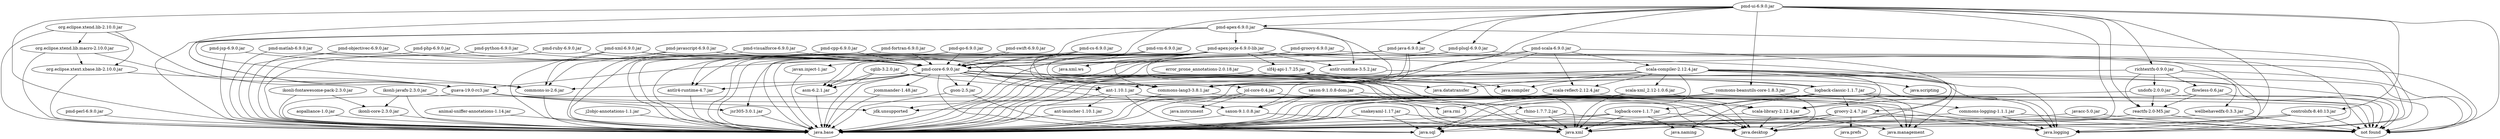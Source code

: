 digraph "summary" {
  "animal-sniffer-annotations-1.14.jar"              -> "java.base";
  "ant-1.10.1.jar"                                   -> "ant-launcher-1.10.1.jar";
  "ant-1.10.1.jar"                                   -> "java.base";
  "ant-1.10.1.jar"                                   -> "java.management";
  "ant-1.10.1.jar"                                   -> "java.rmi";
  "ant-1.10.1.jar"                                   -> "java.sql";
  "ant-1.10.1.jar"                                   -> "java.xml";
  "ant-launcher-1.10.1.jar"                          -> "java.base";
  "antlr4-runtime-4.7.jar"                           -> "java.base";
  "antlr-runtime-3.5.2.jar"                          -> "java.base";
  "antlr-runtime-3.5.2.jar"                          -> "not found";
  "aopalliance-1.0.jar"                              -> "java.base";
  "asm-6.2.1.jar"                                    -> "java.base";
  "cglib-3.2.0.jar"                                  -> "ant-1.10.1.jar";
  "cglib-3.2.0.jar"                                  -> "asm-6.2.1.jar";
  "cglib-3.2.0.jar"                                  -> "java.base";
  "cglib-3.2.0.jar"                                  -> "java.desktop";
  "commons-beanutils-core-1.8.3.jar"                 -> "commons-logging-1.1.1.jar";
  "commons-beanutils-core-1.8.3.jar"                 -> "java.base";
  "commons-beanutils-core-1.8.3.jar"                 -> "java.desktop";
  "commons-beanutils-core-1.8.3.jar"                 -> "java.sql";
  "commons-io-2.6.jar"                               -> "java.base";
  "commons-lang3-3.8.1.jar"                          -> "java.base";
  "commons-lang3-3.8.1.jar"                          -> "java.desktop";
  "commons-logging-1.1.1.jar"                        -> "java.base";
  "commons-logging-1.1.1.jar"                        -> "java.logging";
  "commons-logging-1.1.1.jar"                        -> "not found";
  "controlsfx-8.40.13.jar"                           -> "java.base";
  "controlsfx-8.40.13.jar"                           -> "java.desktop";
  "controlsfx-8.40.13.jar"                           -> "java.logging";
  "controlsfx-8.40.13.jar"                           -> "not found";
  "error_prone_annotations-2.0.18.jar"               -> "java.base";
  "error_prone_annotations-2.0.18.jar"               -> "java.compiler";
  "flowless-0.6.jar"                                 -> "java.base";
  "flowless-0.6.jar"                                 -> "not found";
  "flowless-0.6.jar"                                 -> "reactfx-2.0-M5.jar";
  "groovy-2.4.7.jar"                                 -> "java.base";
  "groovy-2.4.7.jar"                                 -> "java.desktop";
  "groovy-2.4.7.jar"                                 -> "java.logging";
  "groovy-2.4.7.jar"                                 -> "java.prefs";
  "groovy-2.4.7.jar"                                 -> "java.sql";
  "groovy-2.4.7.jar"                                 -> "java.xml";
  "groovy-2.4.7.jar"                                 -> "not found";
  "gson-2.5.jar"                                     -> "java.base";
  "gson-2.5.jar"                                     -> "java.sql";
  "guava-19.0-rc3.jar"                               -> "java.base";
  "guava-19.0-rc3.jar"                               -> "java.logging";
  "guava-19.0-rc3.jar"                               -> "jdk.unsupported";
  "guava-19.0-rc3.jar"                               -> "jsr305-3.0.1.jar";
  "ikonli-core-2.3.0.jar"                            -> "java.base";
  "ikonli-fontawesome-pack-2.3.0.jar"                -> "ikonli-core-2.3.0.jar";
  "ikonli-fontawesome-pack-2.3.0.jar"                -> "java.base";
  "ikonli-javafx-2.3.0.jar"                          -> "ikonli-core-2.3.0.jar";
  "ikonli-javafx-2.3.0.jar"                          -> "java.base";
  "ikonli-javafx-2.3.0.jar"                          -> "not found";
  "j2objc-annotations-1.1.jar"                       -> "java.base";
  "javacc-5.0.jar"                                   -> "java.base";
  "javacc-5.0.jar"                                   -> "not found";
  "javax.inject-1.jar"                               -> "java.base";
  "jcommander-1.48.jar"                              -> "java.base";
  "jol-core-0.4.jar"                                 -> "java.base";
  "jol-core-0.4.jar"                                 -> "java.desktop";
  "jol-core-0.4.jar"                                 -> "java.instrument";
  "jol-core-0.4.jar"                                 -> "java.management";
  "jol-core-0.4.jar"                                 -> "jdk.unsupported";
  "jsr305-3.0.1.jar"                                 -> "java.base";
  "logback-classic-1.1.7.jar"                        -> "groovy-2.4.7.jar";
  "logback-classic-1.1.7.jar"                        -> "java.base";
  "logback-classic-1.1.7.jar"                        -> "java.logging";
  "logback-classic-1.1.7.jar"                        -> "java.management";
  "logback-classic-1.1.7.jar"                        -> "java.naming";
  "logback-classic-1.1.7.jar"                        -> "java.sql";
  "logback-classic-1.1.7.jar"                        -> "java.xml";
  "logback-classic-1.1.7.jar"                        -> "logback-core-1.1.7.jar";
  "logback-classic-1.1.7.jar"                        -> "not found";
  "logback-classic-1.1.7.jar"                        -> "slf4j-api-1.7.25.jar";
  "logback-core-1.1.7.jar"                           -> "java.base";
  "logback-core-1.1.7.jar"                           -> "java.naming";
  "logback-core-1.1.7.jar"                           -> "java.sql";
  "logback-core-1.1.7.jar"                           -> "java.xml";
  "logback-core-1.1.7.jar"                           -> "not found";
  "org.eclipse.xtend.lib-2.10.0.jar"                 -> "guava-19.0-rc3.jar";
  "org.eclipse.xtend.lib-2.10.0.jar"                 -> "java.base";
  "org.eclipse.xtend.lib-2.10.0.jar"                 -> "org.eclipse.xtend.lib.macro-2.10.0.jar";
  "org.eclipse.xtend.lib-2.10.0.jar"                 -> "org.eclipse.xtext.xbase.lib-2.10.0.jar";
  "org.eclipse.xtend.lib.macro-2.10.0.jar"           -> "guava-19.0-rc3.jar";
  "org.eclipse.xtend.lib.macro-2.10.0.jar"           -> "java.base";
  "org.eclipse.xtend.lib.macro-2.10.0.jar"           -> "org.eclipse.xtext.xbase.lib-2.10.0.jar";
  "org.eclipse.xtext.xbase.lib-2.10.0.jar"           -> "guava-19.0-rc3.jar";
  "org.eclipse.xtext.xbase.lib-2.10.0.jar"           -> "java.base";
  "pmd-apex-6.9.0.jar"                               -> "antlr-runtime-3.5.2.jar";
  "pmd-apex-6.9.0.jar"                               -> "commons-io-2.6.jar";
  "pmd-apex-6.9.0.jar"                               -> "commons-lang3-3.8.1.jar";
  "pmd-apex-6.9.0.jar"                               -> "guava-19.0-rc3.jar";
  "pmd-apex-6.9.0.jar"                               -> "java.base";
  "pmd-apex-6.9.0.jar"                               -> "java.logging";
  "pmd-apex-6.9.0.jar"                               -> "pmd-apex-jorje-6.9.0-lib.jar";
  "pmd-apex-6.9.0.jar"                               -> "pmd-core-6.9.0.jar";
  "pmd-apex-jorje-6.9.0-lib.jar"                     -> "antlr-runtime-3.5.2.jar";
  "pmd-apex-jorje-6.9.0-lib.jar"                     -> "asm-6.2.1.jar";
  "pmd-apex-jorje-6.9.0-lib.jar"                     -> "commons-lang3-3.8.1.jar";
  "pmd-apex-jorje-6.9.0-lib.jar"                     -> "gson-2.5.jar";
  "pmd-apex-jorje-6.9.0-lib.jar"                     -> "guava-19.0-rc3.jar";
  "pmd-apex-jorje-6.9.0-lib.jar"                     -> "java.base";
  "pmd-apex-jorje-6.9.0-lib.jar"                     -> "java.logging";
  "pmd-apex-jorje-6.9.0-lib.jar"                     -> "java.xml";
  "pmd-apex-jorje-6.9.0-lib.jar"                     -> "java.xml.ws";
  "pmd-apex-jorje-6.9.0-lib.jar"                     -> "javax.inject-1.jar";
  "pmd-apex-jorje-6.9.0-lib.jar"                     -> "jdk.unsupported";
  "pmd-apex-jorje-6.9.0-lib.jar"                     -> "jol-core-0.4.jar";
  "pmd-apex-jorje-6.9.0-lib.jar"                     -> "jsr305-3.0.1.jar";
  "pmd-apex-jorje-6.9.0-lib.jar"                     -> "not found";
  "pmd-apex-jorje-6.9.0-lib.jar"                     -> "slf4j-api-1.7.25.jar";
  "pmd-core-6.9.0.jar"                               -> "ant-1.10.1.jar";
  "pmd-core-6.9.0.jar"                               -> "antlr4-runtime-4.7.jar";
  "pmd-core-6.9.0.jar"                               -> "asm-6.2.1.jar";
  "pmd-core-6.9.0.jar"                               -> "commons-io-2.6.jar";
  "pmd-core-6.9.0.jar"                               -> "commons-lang3-3.8.1.jar";
  "pmd-core-6.9.0.jar"                               -> "gson-2.5.jar";
  "pmd-core-6.9.0.jar"                               -> "java.base";
  "pmd-core-6.9.0.jar"                               -> "java.datatransfer";
  "pmd-core-6.9.0.jar"                               -> "java.desktop";
  "pmd-core-6.9.0.jar"                               -> "java.logging";
  "pmd-core-6.9.0.jar"                               -> "java.sql";
  "pmd-core-6.9.0.jar"                               -> "java.xml";
  "pmd-core-6.9.0.jar"                               -> "jcommander-1.48.jar";
  "pmd-core-6.9.0.jar"                               -> "not found";
  "pmd-core-6.9.0.jar"                               -> "saxon-9.1.0.8.jar";
  "pmd-cpp-6.9.0.jar"                                -> "java.base";
  "pmd-cpp-6.9.0.jar"                                -> "pmd-core-6.9.0.jar";
  "pmd-cs-6.9.0.jar"                                 -> "commons-lang3-3.8.1.jar";
  "pmd-cs-6.9.0.jar"                                 -> "java.base";
  "pmd-cs-6.9.0.jar"                                 -> "pmd-core-6.9.0.jar";
  "pmd-fortran-6.9.0.jar"                            -> "java.base";
  "pmd-fortran-6.9.0.jar"                            -> "pmd-core-6.9.0.jar";
  "pmd-go-6.9.0.jar"                                 -> "antlr4-runtime-4.7.jar";
  "pmd-go-6.9.0.jar"                                 -> "java.base";
  "pmd-go-6.9.0.jar"                                 -> "pmd-core-6.9.0.jar";
  "pmd-groovy-6.9.0.jar"                             -> "groovy-2.4.7.jar";
  "pmd-groovy-6.9.0.jar"                             -> "java.base";
  "pmd-groovy-6.9.0.jar"                             -> "pmd-core-6.9.0.jar";
  "pmd-java-6.9.0.jar"                               -> "asm-6.2.1.jar";
  "pmd-java-6.9.0.jar"                               -> "commons-lang3-3.8.1.jar";
  "pmd-java-6.9.0.jar"                               -> "java.base";
  "pmd-java-6.9.0.jar"                               -> "java.logging";
  "pmd-java-6.9.0.jar"                               -> "pmd-core-6.9.0.jar";
  "pmd-java-6.9.0.jar"                               -> "saxon-9.1.0.8.jar";
  "pmd-javascript-6.9.0.jar"                         -> "commons-io-2.6.jar";
  "pmd-javascript-6.9.0.jar"                         -> "java.base";
  "pmd-javascript-6.9.0.jar"                         -> "pmd-core-6.9.0.jar";
  "pmd-javascript-6.9.0.jar"                         -> "rhino-1.7.7.2.jar";
  "pmd-jsp-6.9.0.jar"                                -> "java.base";
  "pmd-jsp-6.9.0.jar"                                -> "pmd-core-6.9.0.jar";
  "pmd-matlab-6.9.0.jar"                             -> "java.base";
  "pmd-matlab-6.9.0.jar"                             -> "pmd-core-6.9.0.jar";
  "pmd-objectivec-6.9.0.jar"                         -> "java.base";
  "pmd-objectivec-6.9.0.jar"                         -> "pmd-core-6.9.0.jar";
  "pmd-perl-6.9.0.jar"                               -> "java.base";
  "pmd-php-6.9.0.jar"                                -> "java.base";
  "pmd-php-6.9.0.jar"                                -> "pmd-core-6.9.0.jar";
  "pmd-plsql-6.9.0.jar"                              -> "java.base";
  "pmd-plsql-6.9.0.jar"                              -> "java.logging";
  "pmd-plsql-6.9.0.jar"                              -> "pmd-core-6.9.0.jar";
  "pmd-python-6.9.0.jar"                             -> "java.base";
  "pmd-python-6.9.0.jar"                             -> "pmd-core-6.9.0.jar";
  "pmd-ruby-6.9.0.jar"                               -> "java.base";
  "pmd-ruby-6.9.0.jar"                               -> "pmd-core-6.9.0.jar";
  "pmd-scala-6.9.0.jar"                              -> "commons-lang3-3.8.1.jar";
  "pmd-scala-6.9.0.jar"                              -> "java.base";
  "pmd-scala-6.9.0.jar"                              -> "pmd-core-6.9.0.jar";
  "pmd-scala-6.9.0.jar"                              -> "scala-compiler-2.12.4.jar";
  "pmd-scala-6.9.0.jar"                              -> "scala-library-2.12.4.jar";
  "pmd-scala-6.9.0.jar"                              -> "scala-reflect-2.12.4.jar";
  "pmd-swift-6.9.0.jar"                              -> "antlr4-runtime-4.7.jar";
  "pmd-swift-6.9.0.jar"                              -> "java.base";
  "pmd-swift-6.9.0.jar"                              -> "pmd-core-6.9.0.jar";
  "pmd-ui-6.9.0.jar"                                 -> "commons-beanutils-core-1.8.3.jar";
  "pmd-ui-6.9.0.jar"                                 -> "commons-io-2.6.jar";
  "pmd-ui-6.9.0.jar"                                 -> "commons-lang3-3.8.1.jar";
  "pmd-ui-6.9.0.jar"                                 -> "controlsfx-8.40.13.jar";
  "pmd-ui-6.9.0.jar"                                 -> "java.base";
  "pmd-ui-6.9.0.jar"                                 -> "java.desktop";
  "pmd-ui-6.9.0.jar"                                 -> "java.xml";
  "pmd-ui-6.9.0.jar"                                 -> "not found";
  "pmd-ui-6.9.0.jar"                                 -> "pmd-apex-6.9.0.jar";
  "pmd-ui-6.9.0.jar"                                 -> "pmd-core-6.9.0.jar";
  "pmd-ui-6.9.0.jar"                                 -> "pmd-java-6.9.0.jar";
  "pmd-ui-6.9.0.jar"                                 -> "pmd-plsql-6.9.0.jar";
  "pmd-ui-6.9.0.jar"                                 -> "reactfx-2.0-M5.jar";
  "pmd-ui-6.9.0.jar"                                 -> "richtextfx-0.9.0.jar";
  "pmd-visualforce-6.9.0.jar"                        -> "java.base";
  "pmd-visualforce-6.9.0.jar"                        -> "pmd-core-6.9.0.jar";
  "pmd-vm-6.9.0.jar"                                 -> "commons-lang3-3.8.1.jar";
  "pmd-vm-6.9.0.jar"                                 -> "java.base";
  "pmd-vm-6.9.0.jar"                                 -> "pmd-core-6.9.0.jar";
  "pmd-xml-6.9.0.jar"                                -> "commons-io-2.6.jar";
  "pmd-xml-6.9.0.jar"                                -> "java.base";
  "pmd-xml-6.9.0.jar"                                -> "java.xml";
  "pmd-xml-6.9.0.jar"                                -> "pmd-core-6.9.0.jar";
  "reactfx-2.0-M5.jar"                               -> "java.base";
  "reactfx-2.0-M5.jar"                               -> "not found";
  "rhino-1.7.7.2.jar"                                -> "java.base";
  "rhino-1.7.7.2.jar"                                -> "java.desktop";
  "rhino-1.7.7.2.jar"                                -> "java.xml";
  "richtextfx-0.9.0.jar"                             -> "flowless-0.6.jar";
  "richtextfx-0.9.0.jar"                             -> "java.base";
  "richtextfx-0.9.0.jar"                             -> "not found";
  "richtextfx-0.9.0.jar"                             -> "reactfx-2.0-M5.jar";
  "richtextfx-0.9.0.jar"                             -> "undofx-2.0.0.jar";
  "richtextfx-0.9.0.jar"                             -> "wellbehavedfx-0.3.3.jar";
  "saxon-9.1.0.8-dom.jar"                            -> "java.base";
  "saxon-9.1.0.8-dom.jar"                            -> "java.xml";
  "saxon-9.1.0.8-dom.jar"                            -> "not found";
  "saxon-9.1.0.8-dom.jar"                            -> "saxon-9.1.0.8.jar";
  "saxon-9.1.0.8.jar"                                -> "java.base";
  "saxon-9.1.0.8.jar"                                -> "java.xml";
  "scala-compiler-2.12.4.jar"                        -> "ant-1.10.1.jar";
  "scala-compiler-2.12.4.jar"                        -> "java.base";
  "scala-compiler-2.12.4.jar"                        -> "java.compiler";
  "scala-compiler-2.12.4.jar"                        -> "java.datatransfer";
  "scala-compiler-2.12.4.jar"                        -> "java.desktop";
  "scala-compiler-2.12.4.jar"                        -> "java.logging";
  "scala-compiler-2.12.4.jar"                        -> "java.management";
  "scala-compiler-2.12.4.jar"                        -> "java.scripting";
  "scala-compiler-2.12.4.jar"                        -> "java.xml";
  "scala-compiler-2.12.4.jar"                        -> "not found";
  "scala-compiler-2.12.4.jar"                        -> "scala-library-2.12.4.jar";
  "scala-compiler-2.12.4.jar"                        -> "scala-reflect-2.12.4.jar";
  "scala-compiler-2.12.4.jar"                        -> "scala-xml_2.12-1.0.6.jar";
  "scala-library-2.12.4.jar"                         -> "java.base";
  "scala-library-2.12.4.jar"                         -> "java.desktop";
  "scala-library-2.12.4.jar"                         -> "java.management";
  "scala-reflect-2.12.4.jar"                         -> "java.base";
  "scala-reflect-2.12.4.jar"                         -> "java.rmi";
  "scala-reflect-2.12.4.jar"                         -> "scala-library-2.12.4.jar";
  "scala-xml_2.12-1.0.6.jar"                         -> "java.base";
  "scala-xml_2.12-1.0.6.jar"                         -> "java.xml";
  "scala-xml_2.12-1.0.6.jar"                         -> "scala-library-2.12.4.jar";
  "slf4j-api-1.7.25.jar"                             -> "java.base";
  "slf4j-api-1.7.25.jar"                             -> "logback-classic-1.1.7.jar";
  "snakeyaml-1.17.jar"                               -> "java.base";
  "snakeyaml-1.17.jar"                               -> "java.desktop";
  "snakeyaml-1.17.jar"                               -> "java.sql";
  "undofx-2.0.0.jar"                                 -> "java.base";
  "undofx-2.0.0.jar"                                 -> "not found";
  "undofx-2.0.0.jar"                                 -> "reactfx-2.0-M5.jar";
  "wellbehavedfx-0.3.3.jar"                          -> "java.base";
  "wellbehavedfx-0.3.3.jar"                          -> "not found";
}
